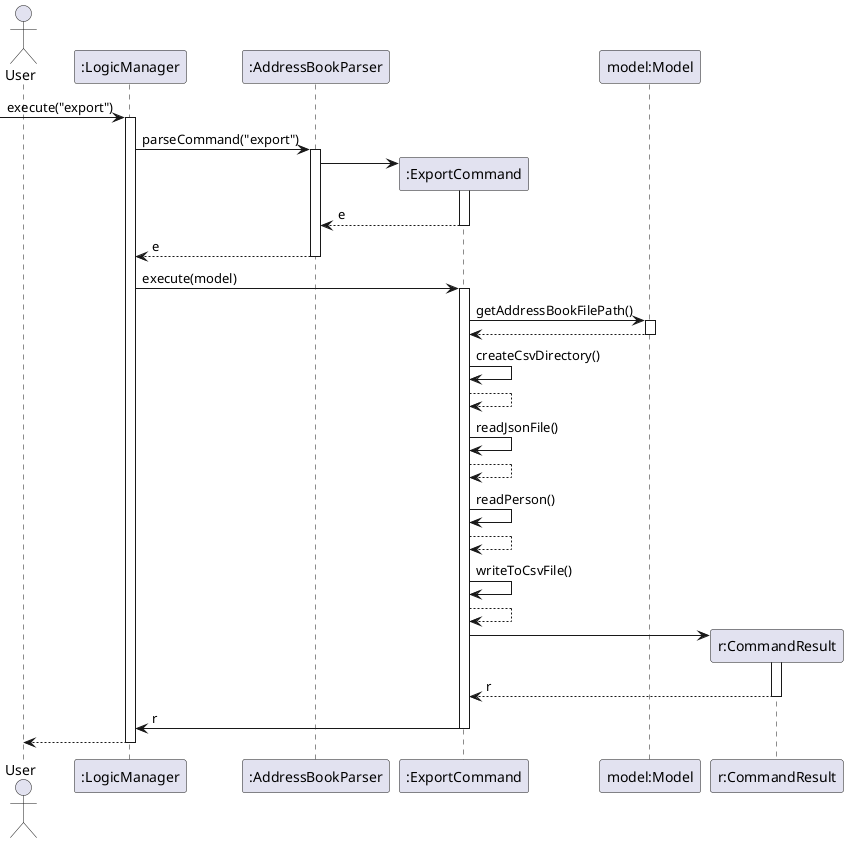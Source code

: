 @startuml

actor User as user
participant ":LogicManager" as LM
participant ":AddressBookParser" as AP
participant ":ExportCommand" as EC
participant "model:Model" as model
participant "r:CommandResult" as result

-> LM :execute("export")
activate LM

LM -> AP :parseCommand("export")
activate AP

create EC
AP -> EC
activate EC
EC --> AP:e
deactivate EC

AP --> LM: e
deactivate AP

LM -> EC: execute(model)
activate EC

EC -> model :getAddressBookFilePath()
activate model
model --> EC
deactivate model

EC -> EC : createCsvDirectory()
EC --> EC
EC -> EC: readJsonFile()
EC --> EC
EC -> EC: readPerson()
EC --> EC
EC -> EC : writeToCsvFile()
EC --> EC

create result
EC -> result
activate result
result --> EC : r
deactivate result

EC -> LM : r
deactivate EC

LM --> user
deactivate LM
@enduml
